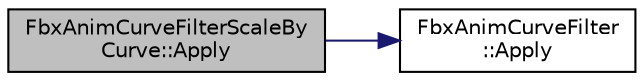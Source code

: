 digraph "FbxAnimCurveFilterScaleByCurve::Apply"
{
  edge [fontname="Helvetica",fontsize="10",labelfontname="Helvetica",labelfontsize="10"];
  node [fontname="Helvetica",fontsize="10",shape=record];
  rankdir="LR";
  Node8 [label="FbxAnimCurveFilterScaleBy\lCurve::Apply",height=0.2,width=0.4,color="black", fillcolor="grey75", style="filled", fontcolor="black"];
  Node8 -> Node9 [color="midnightblue",fontsize="10",style="solid",fontname="Helvetica"];
  Node9 [label="FbxAnimCurveFilter\l::Apply",height=0.2,width=0.4,color="black", fillcolor="white", style="filled",URL="$class_fbx_anim_curve_filter.html#aef3900e6180e05661c27ee484ae939c3"];
}
